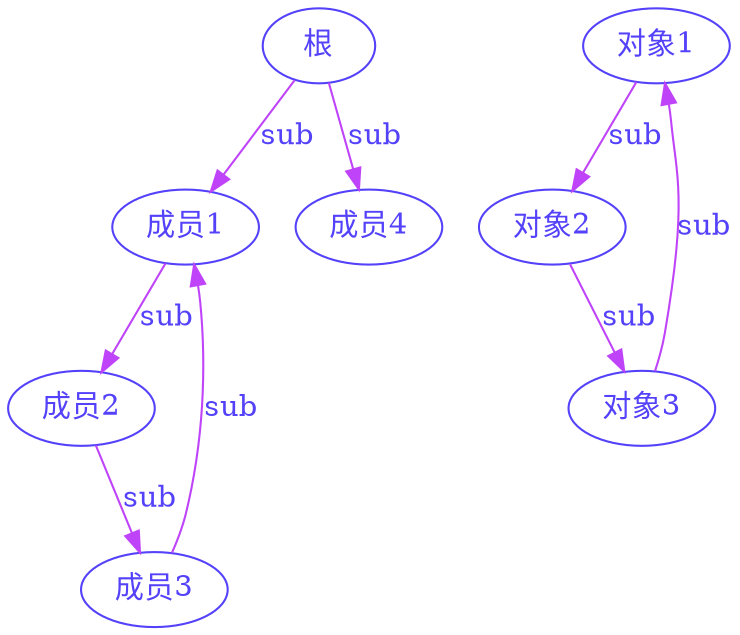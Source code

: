 digraph 循环引用 {
    node[color="#5441FA",fontcolor= "#5441FA"]
    edge[label=sub,color="#BF43F9",fontcolor="#5441FA"]
    

    subgraph 成员{
        根 -> 成员1 -> 成员2 -> 成员3 -> 成员1
        根 -> 成员4
    }
    
    subgraph 对象 {
        对象1 -> 对象2 -> 对象3 -> 对象1
    }
    
}



digraph 对象 {
    node[color="#5441FA",fontcolor= "#5441FA"]
    edge[label=sub,color="#BF43F9",fontcolor="#5441FA"]
    
    对象1 -> 成员1 -> 对象2 -> 对象1
}


